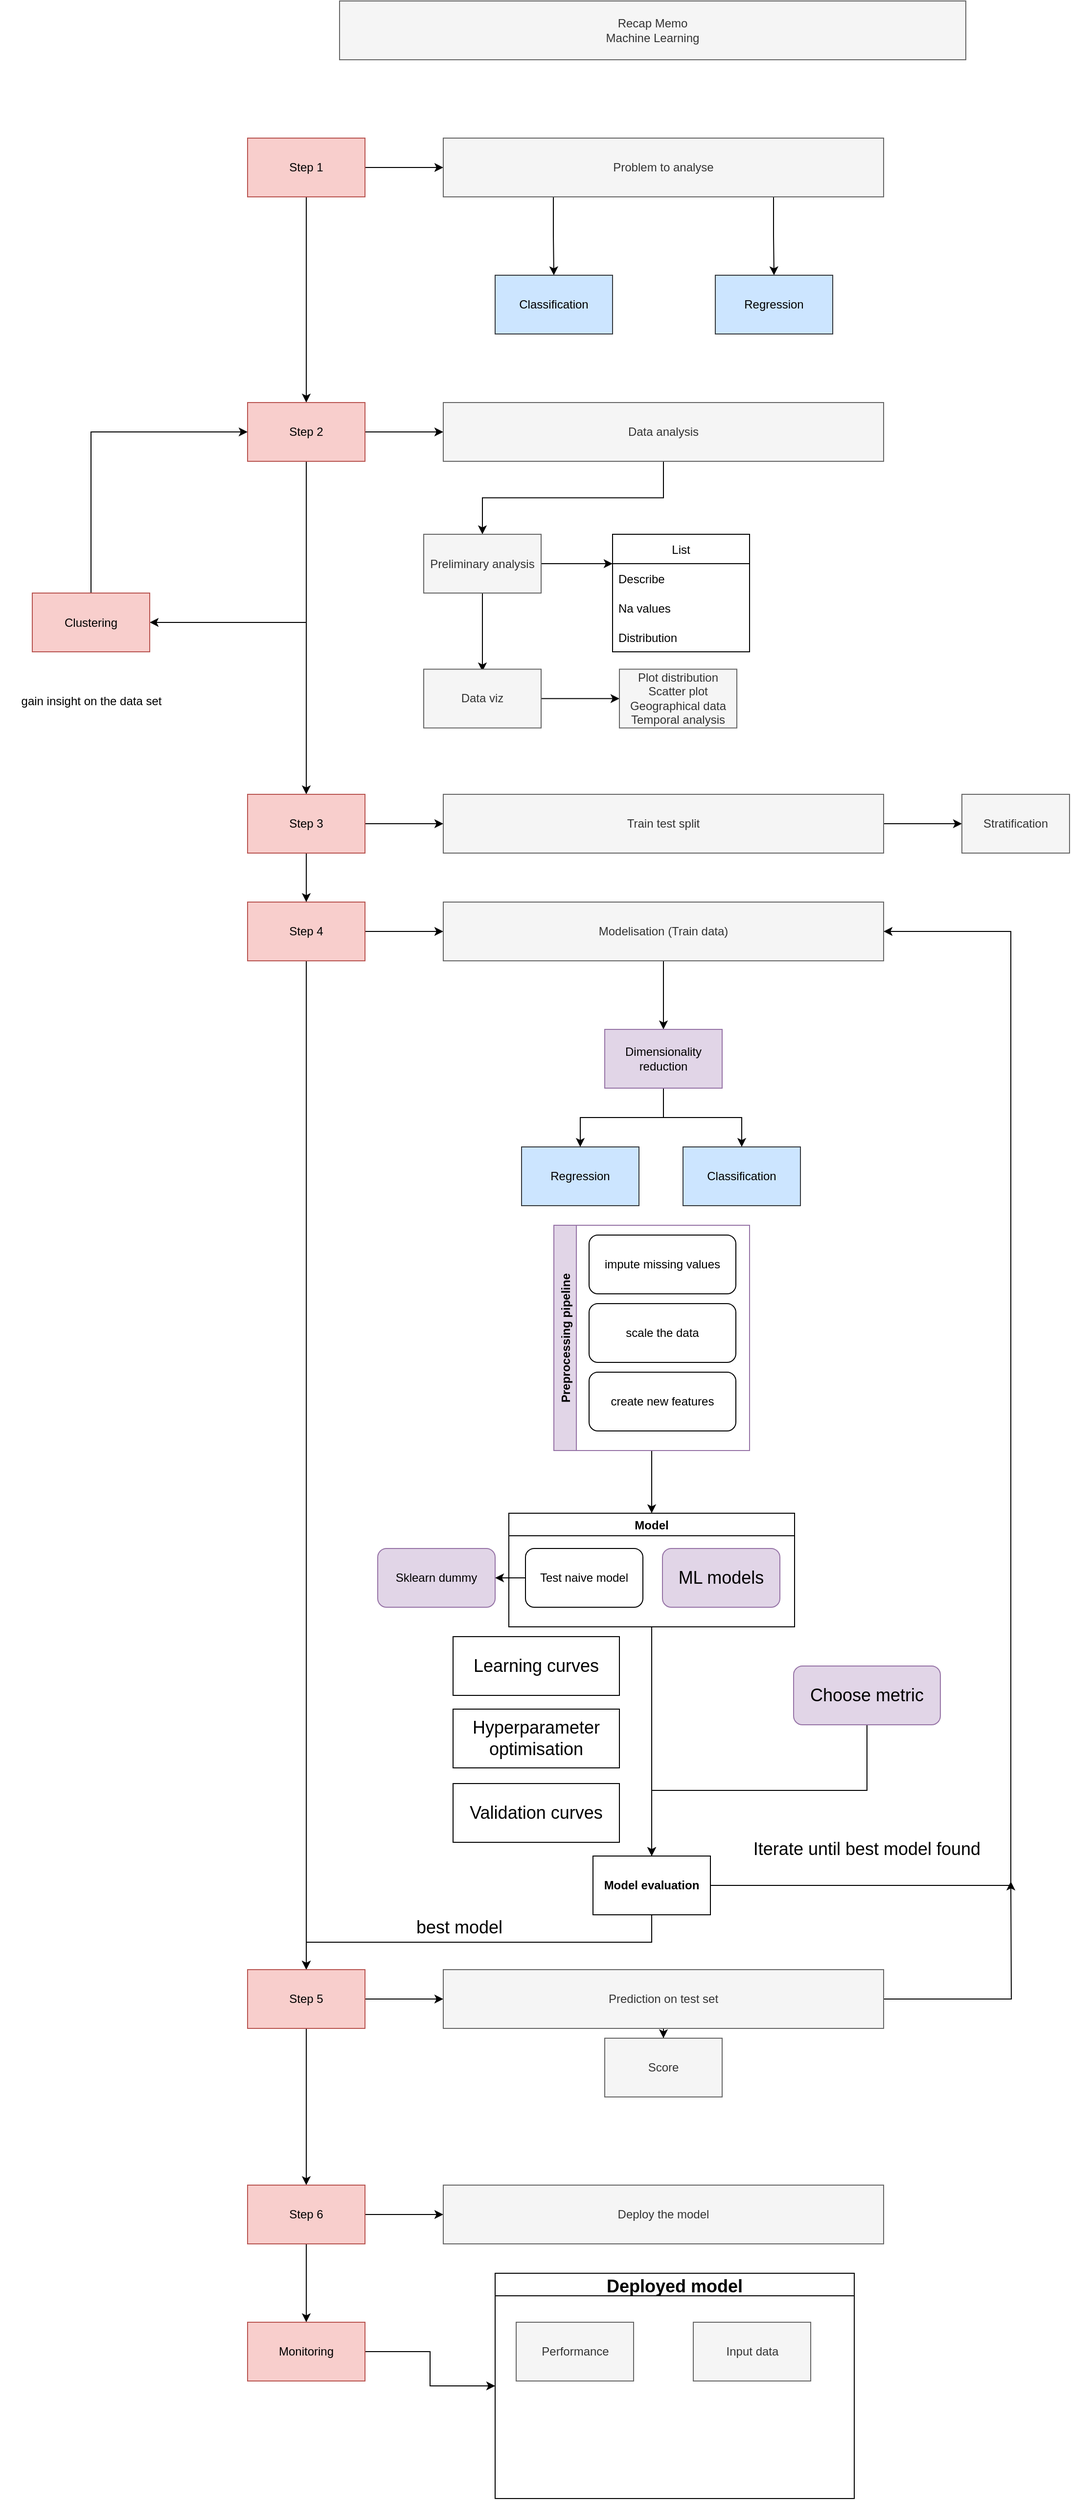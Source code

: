 <mxfile version="19.0.2" type="github">
  <diagram id="t-oJXe_NNOPs2yRI83mc" name="Page-1">
    <mxGraphModel dx="3412" dy="1491" grid="1" gridSize="10" guides="1" tooltips="1" connect="1" arrows="1" fold="1" page="1" pageScale="1" pageWidth="827" pageHeight="1169" math="0" shadow="0">
      <root>
        <mxCell id="0" />
        <mxCell id="1" parent="0" />
        <mxCell id="vTsSiwtrTpE9aTX-kytd-1" value="Recap Memo&lt;br&gt; Machine Learning" style="rounded=0;whiteSpace=wrap;html=1;fillColor=#f5f5f5;strokeColor=#666666;fontColor=#333333;" vertex="1" parent="1">
          <mxGeometry x="94" y="10" width="640" height="60" as="geometry" />
        </mxCell>
        <mxCell id="vTsSiwtrTpE9aTX-kytd-5" value="" style="edgeStyle=orthogonalEdgeStyle;rounded=0;orthogonalLoop=1;jettySize=auto;html=1;" edge="1" parent="1" source="vTsSiwtrTpE9aTX-kytd-3" target="vTsSiwtrTpE9aTX-kytd-4">
          <mxGeometry relative="1" as="geometry" />
        </mxCell>
        <mxCell id="vTsSiwtrTpE9aTX-kytd-25" value="" style="edgeStyle=orthogonalEdgeStyle;rounded=0;orthogonalLoop=1;jettySize=auto;html=1;entryX=0.5;entryY=0;entryDx=0;entryDy=0;" edge="1" parent="1" source="vTsSiwtrTpE9aTX-kytd-3" target="vTsSiwtrTpE9aTX-kytd-12">
          <mxGeometry relative="1" as="geometry">
            <mxPoint x="60" y="290" as="targetPoint" />
          </mxGeometry>
        </mxCell>
        <mxCell id="vTsSiwtrTpE9aTX-kytd-3" value="Step 1 " style="rounded=0;whiteSpace=wrap;html=1;fillColor=#f8cecc;strokeColor=#b85450;" vertex="1" parent="1">
          <mxGeometry y="150" width="120" height="60" as="geometry" />
        </mxCell>
        <mxCell id="vTsSiwtrTpE9aTX-kytd-8" style="edgeStyle=orthogonalEdgeStyle;rounded=0;orthogonalLoop=1;jettySize=auto;html=1;exitX=0.25;exitY=1;exitDx=0;exitDy=0;entryX=0.5;entryY=0;entryDx=0;entryDy=0;" edge="1" parent="1" source="vTsSiwtrTpE9aTX-kytd-4" target="vTsSiwtrTpE9aTX-kytd-9">
          <mxGeometry relative="1" as="geometry">
            <mxPoint x="260" y="290" as="targetPoint" />
          </mxGeometry>
        </mxCell>
        <mxCell id="vTsSiwtrTpE9aTX-kytd-69" style="edgeStyle=orthogonalEdgeStyle;rounded=0;orthogonalLoop=1;jettySize=auto;html=1;exitX=0.75;exitY=1;exitDx=0;exitDy=0;entryX=0.5;entryY=0;entryDx=0;entryDy=0;" edge="1" parent="1" source="vTsSiwtrTpE9aTX-kytd-4" target="vTsSiwtrTpE9aTX-kytd-6">
          <mxGeometry relative="1" as="geometry" />
        </mxCell>
        <mxCell id="vTsSiwtrTpE9aTX-kytd-4" value="Problem to analyse" style="rounded=0;whiteSpace=wrap;html=1;fillColor=#f5f5f5;fontColor=#333333;strokeColor=#666666;" vertex="1" parent="1">
          <mxGeometry x="200" y="150" width="450" height="60" as="geometry" />
        </mxCell>
        <mxCell id="vTsSiwtrTpE9aTX-kytd-6" value="Regression " style="whiteSpace=wrap;html=1;rounded=0;fillColor=#cce5ff;strokeColor=#36393d;" vertex="1" parent="1">
          <mxGeometry x="478" y="290" width="120" height="60" as="geometry" />
        </mxCell>
        <mxCell id="vTsSiwtrTpE9aTX-kytd-9" value="Classification" style="whiteSpace=wrap;html=1;rounded=0;fillColor=#cce5ff;strokeColor=#36393d;" vertex="1" parent="1">
          <mxGeometry x="253" y="290" width="120" height="60" as="geometry" />
        </mxCell>
        <mxCell id="vTsSiwtrTpE9aTX-kytd-26" style="edgeStyle=orthogonalEdgeStyle;rounded=0;orthogonalLoop=1;jettySize=auto;html=1;exitX=0.5;exitY=1;exitDx=0;exitDy=0;entryX=0.5;entryY=0;entryDx=0;entryDy=0;entryPerimeter=0;" edge="1" parent="1" source="vTsSiwtrTpE9aTX-kytd-12" target="vTsSiwtrTpE9aTX-kytd-48">
          <mxGeometry relative="1" as="geometry" />
        </mxCell>
        <mxCell id="vTsSiwtrTpE9aTX-kytd-27" value="" style="edgeStyle=orthogonalEdgeStyle;rounded=0;orthogonalLoop=1;jettySize=auto;html=1;" edge="1" parent="1" source="vTsSiwtrTpE9aTX-kytd-12" target="vTsSiwtrTpE9aTX-kytd-13">
          <mxGeometry relative="1" as="geometry" />
        </mxCell>
        <mxCell id="vTsSiwtrTpE9aTX-kytd-56" style="edgeStyle=orthogonalEdgeStyle;rounded=0;orthogonalLoop=1;jettySize=auto;html=1;exitX=0.5;exitY=1;exitDx=0;exitDy=0;entryX=1;entryY=0.5;entryDx=0;entryDy=0;" edge="1" parent="1" source="vTsSiwtrTpE9aTX-kytd-12" target="vTsSiwtrTpE9aTX-kytd-55">
          <mxGeometry relative="1" as="geometry" />
        </mxCell>
        <mxCell id="vTsSiwtrTpE9aTX-kytd-12" value="Step 2 " style="rounded=0;whiteSpace=wrap;html=1;fillColor=#f8cecc;strokeColor=#b85450;" vertex="1" parent="1">
          <mxGeometry y="420" width="120" height="60" as="geometry" />
        </mxCell>
        <mxCell id="vTsSiwtrTpE9aTX-kytd-15" value="" style="edgeStyle=orthogonalEdgeStyle;rounded=0;orthogonalLoop=1;jettySize=auto;html=1;" edge="1" parent="1" source="vTsSiwtrTpE9aTX-kytd-13" target="vTsSiwtrTpE9aTX-kytd-14">
          <mxGeometry relative="1" as="geometry" />
        </mxCell>
        <mxCell id="vTsSiwtrTpE9aTX-kytd-13" value="&lt;div&gt;Data analysis&lt;br&gt;&lt;/div&gt;" style="rounded=0;whiteSpace=wrap;html=1;fillColor=#f5f5f5;fontColor=#333333;strokeColor=#666666;" vertex="1" parent="1">
          <mxGeometry x="200" y="420" width="450" height="60" as="geometry" />
        </mxCell>
        <mxCell id="vTsSiwtrTpE9aTX-kytd-20" style="edgeStyle=orthogonalEdgeStyle;rounded=0;orthogonalLoop=1;jettySize=auto;html=1;exitX=1;exitY=0.5;exitDx=0;exitDy=0;entryX=0;entryY=0.25;entryDx=0;entryDy=0;" edge="1" parent="1" source="vTsSiwtrTpE9aTX-kytd-14" target="vTsSiwtrTpE9aTX-kytd-16">
          <mxGeometry relative="1" as="geometry" />
        </mxCell>
        <mxCell id="vTsSiwtrTpE9aTX-kytd-22" value="" style="edgeStyle=orthogonalEdgeStyle;rounded=0;orthogonalLoop=1;jettySize=auto;html=1;" edge="1" parent="1" source="vTsSiwtrTpE9aTX-kytd-14">
          <mxGeometry relative="1" as="geometry">
            <mxPoint x="240" y="694.5" as="targetPoint" />
          </mxGeometry>
        </mxCell>
        <mxCell id="vTsSiwtrTpE9aTX-kytd-14" value="Preliminary analysis" style="whiteSpace=wrap;html=1;fillColor=#f5f5f5;strokeColor=#666666;fontColor=#333333;rounded=0;" vertex="1" parent="1">
          <mxGeometry x="180" y="554.5" width="120" height="60" as="geometry" />
        </mxCell>
        <mxCell id="vTsSiwtrTpE9aTX-kytd-16" value="List" style="swimlane;fontStyle=0;childLayout=stackLayout;horizontal=1;startSize=30;horizontalStack=0;resizeParent=1;resizeParentMax=0;resizeLast=0;collapsible=1;marginBottom=0;" vertex="1" parent="1">
          <mxGeometry x="373" y="554.5" width="140" height="120" as="geometry">
            <mxRectangle x="365" y="554.5" width="50" height="30" as="alternateBounds" />
          </mxGeometry>
        </mxCell>
        <mxCell id="vTsSiwtrTpE9aTX-kytd-17" value="Describe" style="text;strokeColor=none;fillColor=none;align=left;verticalAlign=middle;spacingLeft=4;spacingRight=4;overflow=hidden;points=[[0,0.5],[1,0.5]];portConstraint=eastwest;rotatable=0;" vertex="1" parent="vTsSiwtrTpE9aTX-kytd-16">
          <mxGeometry y="30" width="140" height="30" as="geometry" />
        </mxCell>
        <mxCell id="vTsSiwtrTpE9aTX-kytd-18" value="Na values" style="text;strokeColor=none;fillColor=none;align=left;verticalAlign=middle;spacingLeft=4;spacingRight=4;overflow=hidden;points=[[0,0.5],[1,0.5]];portConstraint=eastwest;rotatable=0;" vertex="1" parent="vTsSiwtrTpE9aTX-kytd-16">
          <mxGeometry y="60" width="140" height="30" as="geometry" />
        </mxCell>
        <mxCell id="vTsSiwtrTpE9aTX-kytd-19" value="Distribution" style="text;strokeColor=none;fillColor=none;align=left;verticalAlign=middle;spacingLeft=4;spacingRight=4;overflow=hidden;points=[[0,0.5],[1,0.5]];portConstraint=eastwest;rotatable=0;" vertex="1" parent="vTsSiwtrTpE9aTX-kytd-16">
          <mxGeometry y="90" width="140" height="30" as="geometry" />
        </mxCell>
        <mxCell id="vTsSiwtrTpE9aTX-kytd-29" style="edgeStyle=orthogonalEdgeStyle;rounded=0;orthogonalLoop=1;jettySize=auto;html=1;exitX=1;exitY=0.5;exitDx=0;exitDy=0;entryX=0;entryY=0.5;entryDx=0;entryDy=0;" edge="1" parent="1" source="vTsSiwtrTpE9aTX-kytd-23" target="vTsSiwtrTpE9aTX-kytd-28">
          <mxGeometry relative="1" as="geometry" />
        </mxCell>
        <mxCell id="vTsSiwtrTpE9aTX-kytd-88" style="edgeStyle=orthogonalEdgeStyle;rounded=0;orthogonalLoop=1;jettySize=auto;html=1;exitX=0.5;exitY=1;exitDx=0;exitDy=0;entryX=0.5;entryY=0;entryDx=0;entryDy=0;fontSize=18;" edge="1" parent="1" source="vTsSiwtrTpE9aTX-kytd-23" target="vTsSiwtrTpE9aTX-kytd-86">
          <mxGeometry relative="1" as="geometry" />
        </mxCell>
        <mxCell id="vTsSiwtrTpE9aTX-kytd-23" value="Step 4 " style="rounded=0;whiteSpace=wrap;html=1;fillColor=#f8cecc;strokeColor=#b85450;" vertex="1" parent="1">
          <mxGeometry y="930" width="120" height="60" as="geometry" />
        </mxCell>
        <mxCell id="vTsSiwtrTpE9aTX-kytd-66" style="edgeStyle=orthogonalEdgeStyle;rounded=0;orthogonalLoop=1;jettySize=auto;html=1;exitX=0.5;exitY=1;exitDx=0;exitDy=0;entryX=0.5;entryY=0;entryDx=0;entryDy=0;" edge="1" parent="1" source="vTsSiwtrTpE9aTX-kytd-28" target="vTsSiwtrTpE9aTX-kytd-44">
          <mxGeometry relative="1" as="geometry" />
        </mxCell>
        <mxCell id="vTsSiwtrTpE9aTX-kytd-28" value="Modelisation (Train data)" style="rounded=0;whiteSpace=wrap;html=1;fillColor=#f5f5f5;fontColor=#333333;strokeColor=#666666;" vertex="1" parent="1">
          <mxGeometry x="200" y="930" width="450" height="60" as="geometry" />
        </mxCell>
        <mxCell id="vTsSiwtrTpE9aTX-kytd-31" value="Regression " style="whiteSpace=wrap;html=1;rounded=0;fillColor=#cce5ff;strokeColor=#36393d;" vertex="1" parent="1">
          <mxGeometry x="280" y="1180" width="120" height="60" as="geometry" />
        </mxCell>
        <mxCell id="vTsSiwtrTpE9aTX-kytd-32" value="Classification" style="whiteSpace=wrap;html=1;rounded=0;fillColor=#cce5ff;strokeColor=#36393d;" vertex="1" parent="1">
          <mxGeometry x="445" y="1180" width="120" height="60" as="geometry" />
        </mxCell>
        <mxCell id="vTsSiwtrTpE9aTX-kytd-67" style="edgeStyle=orthogonalEdgeStyle;rounded=0;orthogonalLoop=1;jettySize=auto;html=1;exitX=0.5;exitY=1;exitDx=0;exitDy=0;entryX=0.5;entryY=0;entryDx=0;entryDy=0;" edge="1" parent="1" source="vTsSiwtrTpE9aTX-kytd-44" target="vTsSiwtrTpE9aTX-kytd-31">
          <mxGeometry relative="1" as="geometry" />
        </mxCell>
        <mxCell id="vTsSiwtrTpE9aTX-kytd-68" style="edgeStyle=orthogonalEdgeStyle;rounded=0;orthogonalLoop=1;jettySize=auto;html=1;exitX=0.5;exitY=1;exitDx=0;exitDy=0;entryX=0.5;entryY=0;entryDx=0;entryDy=0;" edge="1" parent="1" source="vTsSiwtrTpE9aTX-kytd-44" target="vTsSiwtrTpE9aTX-kytd-32">
          <mxGeometry relative="1" as="geometry" />
        </mxCell>
        <mxCell id="vTsSiwtrTpE9aTX-kytd-44" value="Dimensionality reduction" style="rounded=0;whiteSpace=wrap;html=1;fillColor=#e1d5e7;strokeColor=#9673a6;" vertex="1" parent="1">
          <mxGeometry x="365" y="1060" width="120" height="60" as="geometry" />
        </mxCell>
        <mxCell id="vTsSiwtrTpE9aTX-kytd-49" style="edgeStyle=orthogonalEdgeStyle;rounded=0;orthogonalLoop=1;jettySize=auto;html=1;exitX=0.5;exitY=1;exitDx=0;exitDy=0;entryX=0.5;entryY=0;entryDx=0;entryDy=0;" edge="1" parent="1" source="vTsSiwtrTpE9aTX-kytd-48" target="vTsSiwtrTpE9aTX-kytd-23">
          <mxGeometry relative="1" as="geometry" />
        </mxCell>
        <mxCell id="vTsSiwtrTpE9aTX-kytd-51" value="" style="edgeStyle=orthogonalEdgeStyle;rounded=0;orthogonalLoop=1;jettySize=auto;html=1;" edge="1" parent="1" source="vTsSiwtrTpE9aTX-kytd-48" target="vTsSiwtrTpE9aTX-kytd-50">
          <mxGeometry relative="1" as="geometry" />
        </mxCell>
        <mxCell id="vTsSiwtrTpE9aTX-kytd-48" value="Step 3 " style="rounded=0;whiteSpace=wrap;html=1;fillColor=#f8cecc;strokeColor=#b85450;" vertex="1" parent="1">
          <mxGeometry y="820" width="120" height="60" as="geometry" />
        </mxCell>
        <mxCell id="vTsSiwtrTpE9aTX-kytd-139" value="" style="edgeStyle=orthogonalEdgeStyle;rounded=0;orthogonalLoop=1;jettySize=auto;html=1;fontSize=18;" edge="1" parent="1" source="vTsSiwtrTpE9aTX-kytd-50" target="vTsSiwtrTpE9aTX-kytd-138">
          <mxGeometry relative="1" as="geometry" />
        </mxCell>
        <mxCell id="vTsSiwtrTpE9aTX-kytd-50" value="Train test split" style="rounded=0;whiteSpace=wrap;html=1;fillColor=#f5f5f5;strokeColor=#666666;fontColor=#333333;" vertex="1" parent="1">
          <mxGeometry x="200" y="820" width="450" height="60" as="geometry" />
        </mxCell>
        <mxCell id="vTsSiwtrTpE9aTX-kytd-57" style="edgeStyle=orthogonalEdgeStyle;rounded=0;orthogonalLoop=1;jettySize=auto;html=1;exitX=0.5;exitY=0;exitDx=0;exitDy=0;entryX=0;entryY=0.5;entryDx=0;entryDy=0;" edge="1" parent="1" source="vTsSiwtrTpE9aTX-kytd-55" target="vTsSiwtrTpE9aTX-kytd-12">
          <mxGeometry relative="1" as="geometry" />
        </mxCell>
        <mxCell id="vTsSiwtrTpE9aTX-kytd-55" value="Clustering" style="rounded=0;whiteSpace=wrap;html=1;fillColor=#f8cecc;strokeColor=#b85450;" vertex="1" parent="1">
          <mxGeometry x="-220" y="614.5" width="120" height="60" as="geometry" />
        </mxCell>
        <mxCell id="vTsSiwtrTpE9aTX-kytd-60" value="&lt;div&gt;gain insight on the data set&lt;/div&gt;" style="text;html=1;strokeColor=none;fillColor=none;align=center;verticalAlign=middle;whiteSpace=wrap;rounded=0;" vertex="1" parent="1">
          <mxGeometry x="-252.5" y="692.25" width="185" height="64.5" as="geometry" />
        </mxCell>
        <mxCell id="vTsSiwtrTpE9aTX-kytd-77" value="" style="edgeStyle=orthogonalEdgeStyle;rounded=0;orthogonalLoop=1;jettySize=auto;html=1;" edge="1" parent="1" source="vTsSiwtrTpE9aTX-kytd-75" target="vTsSiwtrTpE9aTX-kytd-76">
          <mxGeometry relative="1" as="geometry" />
        </mxCell>
        <mxCell id="vTsSiwtrTpE9aTX-kytd-75" value="Data viz" style="whiteSpace=wrap;html=1;fillColor=#f5f5f5;strokeColor=#666666;fontColor=#333333;rounded=0;" vertex="1" parent="1">
          <mxGeometry x="180" y="692.25" width="120" height="60" as="geometry" />
        </mxCell>
        <mxCell id="vTsSiwtrTpE9aTX-kytd-76" value="&lt;div&gt;Plot distribution&lt;/div&gt;&lt;div&gt;Scatter plot&lt;/div&gt;&lt;div&gt;Geographical data&lt;/div&gt;&lt;div&gt;Temporal analysis&lt;br&gt;&lt;/div&gt;" style="whiteSpace=wrap;html=1;fillColor=#f5f5f5;strokeColor=#666666;fontColor=#333333;rounded=0;" vertex="1" parent="1">
          <mxGeometry x="380" y="692.25" width="120" height="60" as="geometry" />
        </mxCell>
        <mxCell id="vTsSiwtrTpE9aTX-kytd-92" style="edgeStyle=orthogonalEdgeStyle;rounded=0;orthogonalLoop=1;jettySize=auto;html=1;exitX=0.5;exitY=1;exitDx=0;exitDy=0;entryX=0.5;entryY=0;entryDx=0;entryDy=0;fontSize=18;" edge="1" parent="1" source="vTsSiwtrTpE9aTX-kytd-78" target="vTsSiwtrTpE9aTX-kytd-80">
          <mxGeometry relative="1" as="geometry" />
        </mxCell>
        <mxCell id="vTsSiwtrTpE9aTX-kytd-78" value="Preprocessing pipeline" style="swimlane;horizontal=0;fillColor=#e1d5e7;strokeColor=#9673a6;" vertex="1" parent="1">
          <mxGeometry x="313" y="1260" width="200" height="230" as="geometry" />
        </mxCell>
        <mxCell id="vTsSiwtrTpE9aTX-kytd-71" value="scale the data" style="rounded=1;whiteSpace=wrap;html=1;" vertex="1" parent="vTsSiwtrTpE9aTX-kytd-78">
          <mxGeometry x="36" y="80" width="150" height="60" as="geometry" />
        </mxCell>
        <mxCell id="vTsSiwtrTpE9aTX-kytd-70" value="impute missing values" style="rounded=1;whiteSpace=wrap;html=1;" vertex="1" parent="vTsSiwtrTpE9aTX-kytd-78">
          <mxGeometry x="36" y="10" width="150" height="60" as="geometry" />
        </mxCell>
        <mxCell id="vTsSiwtrTpE9aTX-kytd-72" value="create new features" style="rounded=1;whiteSpace=wrap;html=1;" vertex="1" parent="vTsSiwtrTpE9aTX-kytd-78">
          <mxGeometry x="36" y="150" width="150" height="60" as="geometry" />
        </mxCell>
        <mxCell id="vTsSiwtrTpE9aTX-kytd-83" value="" style="edgeStyle=orthogonalEdgeStyle;rounded=0;orthogonalLoop=1;jettySize=auto;html=1;" edge="1" parent="1" source="vTsSiwtrTpE9aTX-kytd-80" target="vTsSiwtrTpE9aTX-kytd-82">
          <mxGeometry relative="1" as="geometry" />
        </mxCell>
        <mxCell id="vTsSiwtrTpE9aTX-kytd-80" value="Model" style="swimlane;" vertex="1" parent="1">
          <mxGeometry x="267" y="1554" width="292" height="116" as="geometry" />
        </mxCell>
        <mxCell id="vTsSiwtrTpE9aTX-kytd-39" value="Test naive model" style="rounded=1;whiteSpace=wrap;html=1;" vertex="1" parent="vTsSiwtrTpE9aTX-kytd-80">
          <mxGeometry x="17" y="36" width="120" height="60" as="geometry" />
        </mxCell>
        <mxCell id="vTsSiwtrTpE9aTX-kytd-144" value="ML models" style="rounded=1;whiteSpace=wrap;html=1;fontSize=18;fillColor=#e1d5e7;strokeColor=#9673a6;" vertex="1" parent="vTsSiwtrTpE9aTX-kytd-80">
          <mxGeometry x="157" y="36" width="120" height="60" as="geometry" />
        </mxCell>
        <UserObject label="Sklearn dummy" link="https://scikit-learn.org/stable/modules/classes.html#module-sklearn.dummy" id="vTsSiwtrTpE9aTX-kytd-62">
          <mxCell style="rounded=1;whiteSpace=wrap;html=1;fillColor=#e1d5e7;strokeColor=#9673a6;" vertex="1" parent="1">
            <mxGeometry x="133" y="1590" width="120" height="60" as="geometry" />
          </mxCell>
        </UserObject>
        <mxCell id="vTsSiwtrTpE9aTX-kytd-81" style="edgeStyle=orthogonalEdgeStyle;rounded=0;orthogonalLoop=1;jettySize=auto;html=1;exitX=0;exitY=0.5;exitDx=0;exitDy=0;entryX=1;entryY=0.5;entryDx=0;entryDy=0;" edge="1" parent="1" source="vTsSiwtrTpE9aTX-kytd-39" target="vTsSiwtrTpE9aTX-kytd-62">
          <mxGeometry relative="1" as="geometry" />
        </mxCell>
        <mxCell id="vTsSiwtrTpE9aTX-kytd-84" style="edgeStyle=orthogonalEdgeStyle;rounded=0;orthogonalLoop=1;jettySize=auto;html=1;exitX=1;exitY=0.5;exitDx=0;exitDy=0;entryX=1;entryY=0.5;entryDx=0;entryDy=0;" edge="1" parent="1" source="vTsSiwtrTpE9aTX-kytd-82" target="vTsSiwtrTpE9aTX-kytd-28">
          <mxGeometry relative="1" as="geometry">
            <Array as="points">
              <mxPoint x="780" y="1934" />
              <mxPoint x="780" y="960" />
            </Array>
          </mxGeometry>
        </mxCell>
        <mxCell id="vTsSiwtrTpE9aTX-kytd-96" style="edgeStyle=orthogonalEdgeStyle;rounded=0;orthogonalLoop=1;jettySize=auto;html=1;exitX=0.5;exitY=1;exitDx=0;exitDy=0;entryX=0.5;entryY=0;entryDx=0;entryDy=0;fontSize=18;" edge="1" parent="1" source="vTsSiwtrTpE9aTX-kytd-82" target="vTsSiwtrTpE9aTX-kytd-86">
          <mxGeometry relative="1" as="geometry" />
        </mxCell>
        <mxCell id="vTsSiwtrTpE9aTX-kytd-82" value="Model evaluation " style="whiteSpace=wrap;html=1;fontStyle=1;startSize=23;" vertex="1" parent="1">
          <mxGeometry x="353" y="1904" width="120" height="60" as="geometry" />
        </mxCell>
        <mxCell id="vTsSiwtrTpE9aTX-kytd-85" value="&lt;font style=&quot;font-size: 18px;&quot;&gt;Iterate until best model found&lt;/font&gt;" style="text;html=1;strokeColor=none;fillColor=none;align=center;verticalAlign=middle;whiteSpace=wrap;rounded=0;" vertex="1" parent="1">
          <mxGeometry x="513" y="1870" width="240" height="54" as="geometry" />
        </mxCell>
        <mxCell id="vTsSiwtrTpE9aTX-kytd-89" style="edgeStyle=orthogonalEdgeStyle;rounded=0;orthogonalLoop=1;jettySize=auto;html=1;exitX=1;exitY=0.5;exitDx=0;exitDy=0;fontSize=18;" edge="1" parent="1" source="vTsSiwtrTpE9aTX-kytd-86" target="vTsSiwtrTpE9aTX-kytd-87">
          <mxGeometry relative="1" as="geometry" />
        </mxCell>
        <mxCell id="vTsSiwtrTpE9aTX-kytd-102" value="" style="edgeStyle=orthogonalEdgeStyle;rounded=0;orthogonalLoop=1;jettySize=auto;html=1;fontSize=18;" edge="1" parent="1" source="vTsSiwtrTpE9aTX-kytd-86" target="vTsSiwtrTpE9aTX-kytd-101">
          <mxGeometry relative="1" as="geometry" />
        </mxCell>
        <mxCell id="vTsSiwtrTpE9aTX-kytd-86" value="Step 5 " style="rounded=0;whiteSpace=wrap;html=1;fillColor=#f8cecc;strokeColor=#b85450;" vertex="1" parent="1">
          <mxGeometry y="2020" width="120" height="60" as="geometry" />
        </mxCell>
        <mxCell id="vTsSiwtrTpE9aTX-kytd-98" style="edgeStyle=orthogonalEdgeStyle;rounded=0;orthogonalLoop=1;jettySize=auto;html=1;exitX=1;exitY=0.5;exitDx=0;exitDy=0;fontSize=18;" edge="1" parent="1" source="vTsSiwtrTpE9aTX-kytd-87">
          <mxGeometry relative="1" as="geometry">
            <mxPoint x="780" y="1930" as="targetPoint" />
          </mxGeometry>
        </mxCell>
        <mxCell id="vTsSiwtrTpE9aTX-kytd-107" value="" style="edgeStyle=orthogonalEdgeStyle;rounded=0;orthogonalLoop=1;jettySize=auto;html=1;fontSize=18;" edge="1" parent="1" source="vTsSiwtrTpE9aTX-kytd-87" target="vTsSiwtrTpE9aTX-kytd-106">
          <mxGeometry relative="1" as="geometry" />
        </mxCell>
        <mxCell id="vTsSiwtrTpE9aTX-kytd-87" value="Prediction on test set" style="rounded=0;whiteSpace=wrap;html=1;fillColor=#f5f5f5;fontColor=#333333;strokeColor=#666666;" vertex="1" parent="1">
          <mxGeometry x="200" y="2020" width="450" height="60" as="geometry" />
        </mxCell>
        <mxCell id="vTsSiwtrTpE9aTX-kytd-90" value="Hyperparameter optimisation" style="rounded=0;whiteSpace=wrap;html=1;fontSize=18;" vertex="1" parent="1">
          <mxGeometry x="210" y="1754" width="170" height="60" as="geometry" />
        </mxCell>
        <mxCell id="vTsSiwtrTpE9aTX-kytd-91" value="Learning curves" style="rounded=0;whiteSpace=wrap;html=1;fontSize=18;" vertex="1" parent="1">
          <mxGeometry x="210" y="1680" width="170" height="60" as="geometry" />
        </mxCell>
        <mxCell id="vTsSiwtrTpE9aTX-kytd-93" value="Validation curves" style="rounded=0;whiteSpace=wrap;html=1;fontSize=18;" vertex="1" parent="1">
          <mxGeometry x="210" y="1830" width="170" height="60" as="geometry" />
        </mxCell>
        <mxCell id="vTsSiwtrTpE9aTX-kytd-97" value="&lt;font style=&quot;font-size: 18px;&quot;&gt;&amp;nbsp;best model&lt;br&gt;&lt;/font&gt;" style="text;html=1;strokeColor=none;fillColor=none;align=center;verticalAlign=middle;whiteSpace=wrap;rounded=0;" vertex="1" parent="1">
          <mxGeometry x="94" y="1950" width="240" height="54" as="geometry" />
        </mxCell>
        <mxCell id="vTsSiwtrTpE9aTX-kytd-109" value="" style="edgeStyle=orthogonalEdgeStyle;rounded=0;orthogonalLoop=1;jettySize=auto;html=1;fontSize=18;" edge="1" parent="1" source="vTsSiwtrTpE9aTX-kytd-101">
          <mxGeometry relative="1" as="geometry">
            <mxPoint x="200" y="2270" as="targetPoint" />
          </mxGeometry>
        </mxCell>
        <mxCell id="vTsSiwtrTpE9aTX-kytd-125" value="" style="edgeStyle=orthogonalEdgeStyle;rounded=0;orthogonalLoop=1;jettySize=auto;html=1;fontSize=18;" edge="1" parent="1" source="vTsSiwtrTpE9aTX-kytd-101" target="vTsSiwtrTpE9aTX-kytd-124">
          <mxGeometry relative="1" as="geometry" />
        </mxCell>
        <mxCell id="vTsSiwtrTpE9aTX-kytd-101" value="Step 6 " style="rounded=0;whiteSpace=wrap;html=1;fillColor=#f8cecc;strokeColor=#b85450;" vertex="1" parent="1">
          <mxGeometry y="2240" width="120" height="60" as="geometry" />
        </mxCell>
        <mxCell id="vTsSiwtrTpE9aTX-kytd-106" value="Score" style="whiteSpace=wrap;html=1;fillColor=#f5f5f5;strokeColor=#666666;fontColor=#333333;rounded=0;" vertex="1" parent="1">
          <mxGeometry x="365" y="2090" width="120" height="60" as="geometry" />
        </mxCell>
        <mxCell id="vTsSiwtrTpE9aTX-kytd-110" value="Deploy the model" style="rounded=0;whiteSpace=wrap;html=1;fillColor=#f5f5f5;fontColor=#333333;strokeColor=#666666;" vertex="1" parent="1">
          <mxGeometry x="200" y="2240" width="450" height="60" as="geometry" />
        </mxCell>
        <mxCell id="vTsSiwtrTpE9aTX-kytd-111" value="Performance " style="whiteSpace=wrap;html=1;fillColor=#f5f5f5;strokeColor=#666666;fontColor=#333333;rounded=0;" vertex="1" parent="1">
          <mxGeometry x="274.5" y="2380" width="120" height="60" as="geometry" />
        </mxCell>
        <mxCell id="vTsSiwtrTpE9aTX-kytd-116" value="Input data" style="whiteSpace=wrap;html=1;fillColor=#f5f5f5;strokeColor=#666666;fontColor=#333333;rounded=0;" vertex="1" parent="1">
          <mxGeometry x="455.5" y="2380" width="120" height="60" as="geometry" />
        </mxCell>
        <mxCell id="vTsSiwtrTpE9aTX-kytd-137" style="edgeStyle=orthogonalEdgeStyle;rounded=0;orthogonalLoop=1;jettySize=auto;html=1;exitX=1;exitY=0.5;exitDx=0;exitDy=0;entryX=0;entryY=0.5;entryDx=0;entryDy=0;fontSize=18;" edge="1" parent="1" source="vTsSiwtrTpE9aTX-kytd-124" target="vTsSiwtrTpE9aTX-kytd-136">
          <mxGeometry relative="1" as="geometry" />
        </mxCell>
        <mxCell id="vTsSiwtrTpE9aTX-kytd-124" value="Monitoring" style="rounded=0;whiteSpace=wrap;html=1;fillColor=#f8cecc;strokeColor=#b85450;" vertex="1" parent="1">
          <mxGeometry y="2380" width="120" height="60" as="geometry" />
        </mxCell>
        <mxCell id="vTsSiwtrTpE9aTX-kytd-136" value="Deployed model" style="swimlane;fontSize=18;" vertex="1" parent="1">
          <mxGeometry x="253" y="2330" width="367" height="230" as="geometry" />
        </mxCell>
        <mxCell id="vTsSiwtrTpE9aTX-kytd-138" value="Stratification" style="rounded=0;whiteSpace=wrap;html=1;fillColor=#f5f5f5;strokeColor=#666666;fontColor=#333333;" vertex="1" parent="1">
          <mxGeometry x="730" y="820" width="110" height="60" as="geometry" />
        </mxCell>
        <mxCell id="vTsSiwtrTpE9aTX-kytd-143" style="edgeStyle=orthogonalEdgeStyle;rounded=0;orthogonalLoop=1;jettySize=auto;html=1;exitX=0.5;exitY=1;exitDx=0;exitDy=0;fontSize=18;" edge="1" parent="1" source="vTsSiwtrTpE9aTX-kytd-141" target="vTsSiwtrTpE9aTX-kytd-82">
          <mxGeometry relative="1" as="geometry" />
        </mxCell>
        <mxCell id="vTsSiwtrTpE9aTX-kytd-141" value="Choose metric" style="rounded=1;whiteSpace=wrap;html=1;fontSize=18;fillColor=#e1d5e7;strokeColor=#9673a6;" vertex="1" parent="1">
          <mxGeometry x="558" y="1710" width="150" height="60" as="geometry" />
        </mxCell>
      </root>
    </mxGraphModel>
  </diagram>
</mxfile>
